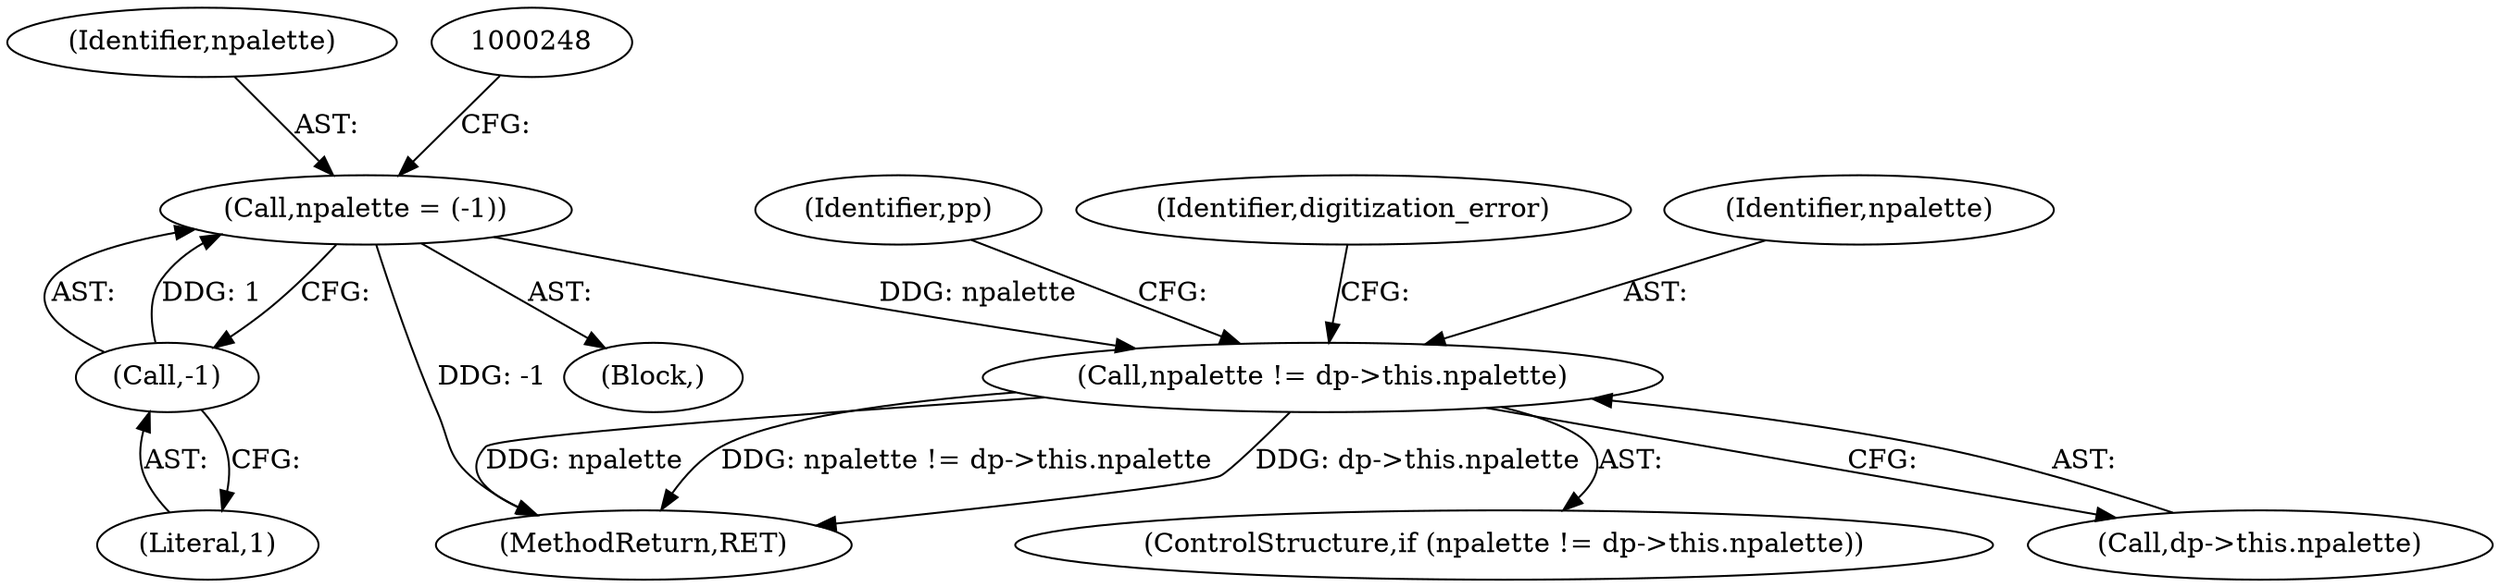 digraph "0_Android_9d4853418ab2f754c2b63e091c29c5529b8b86ca_148@pointer" {
"1000256" [label="(Call,npalette != dp->this.npalette)"];
"1000243" [label="(Call,npalette = (-1))"];
"1000245" [label="(Call,-1)"];
"1000264" [label="(Identifier,pp)"];
"1000245" [label="(Call,-1)"];
"1000243" [label="(Call,npalette = (-1))"];
"1000267" [label="(Identifier,digitization_error)"];
"1000244" [label="(Identifier,npalette)"];
"1000246" [label="(Literal,1)"];
"1000241" [label="(Block,)"];
"1000257" [label="(Identifier,npalette)"];
"1000256" [label="(Call,npalette != dp->this.npalette)"];
"1000258" [label="(Call,dp->this.npalette)"];
"1000662" [label="(MethodReturn,RET)"];
"1000255" [label="(ControlStructure,if (npalette != dp->this.npalette))"];
"1000256" -> "1000255"  [label="AST: "];
"1000256" -> "1000258"  [label="CFG: "];
"1000257" -> "1000256"  [label="AST: "];
"1000258" -> "1000256"  [label="AST: "];
"1000264" -> "1000256"  [label="CFG: "];
"1000267" -> "1000256"  [label="CFG: "];
"1000256" -> "1000662"  [label="DDG: dp->this.npalette"];
"1000256" -> "1000662"  [label="DDG: npalette"];
"1000256" -> "1000662"  [label="DDG: npalette != dp->this.npalette"];
"1000243" -> "1000256"  [label="DDG: npalette"];
"1000243" -> "1000241"  [label="AST: "];
"1000243" -> "1000245"  [label="CFG: "];
"1000244" -> "1000243"  [label="AST: "];
"1000245" -> "1000243"  [label="AST: "];
"1000248" -> "1000243"  [label="CFG: "];
"1000243" -> "1000662"  [label="DDG: -1"];
"1000245" -> "1000243"  [label="DDG: 1"];
"1000245" -> "1000246"  [label="CFG: "];
"1000246" -> "1000245"  [label="AST: "];
}

